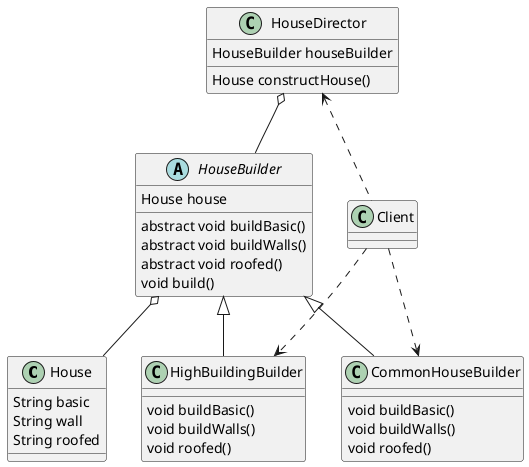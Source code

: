 @startuml


class House{
    String basic
    String wall
    String roofed
}
abstract class HouseBuilder{
   House house
   abstract void buildBasic()
   abstract void buildWalls()
   abstract void roofed()
   void build()
}
class CommonHouseBuilder{
    void buildBasic()
    void buildWalls()
    void roofed()
}
class HighBuildingBuilder{
    void buildBasic()
    void buildWalls()
    void roofed()
}
class HouseDirector{
    HouseBuilder houseBuilder
    House constructHouse()
}

Client ..> CommonHouseBuilder
Client ..> HighBuildingBuilder
HouseDirector <.. Client
HouseBuilder o-- House
HouseDirector o-- HouseBuilder
HouseBuilder <|-- CommonHouseBuilder
HouseBuilder <|-- HighBuildingBuilder


@enduml